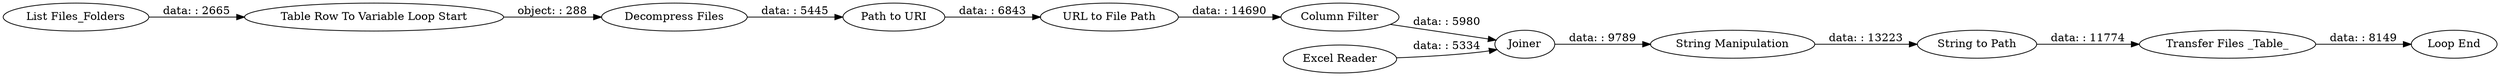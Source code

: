 digraph {
	"-7263983915556746686_13" [label="Loop End"]
	"-7263983915556746686_11" [label="List Files_Folders"]
	"-7263983915556746686_4" [label="Transfer Files _Table_"]
	"-7263983915556746686_9" [label="String Manipulation"]
	"-7263983915556746686_12" [label="Table Row To Variable Loop Start"]
	"-7263983915556746686_6" [label="URL to File Path"]
	"-7263983915556746686_2" [label="Decompress Files"]
	"-7263983915556746686_10" [label="String to Path"]
	"-7263983915556746686_7" [label="Column Filter"]
	"-7263983915556746686_1" [label="Excel Reader"]
	"-7263983915556746686_5" [label="Path to URI"]
	"-7263983915556746686_8" [label=Joiner]
	"-7263983915556746686_5" -> "-7263983915556746686_6" [label="data: : 6843"]
	"-7263983915556746686_7" -> "-7263983915556746686_8" [label="data: : 5980"]
	"-7263983915556746686_8" -> "-7263983915556746686_9" [label="data: : 9789"]
	"-7263983915556746686_12" -> "-7263983915556746686_2" [label="object: : 288"]
	"-7263983915556746686_10" -> "-7263983915556746686_4" [label="data: : 11774"]
	"-7263983915556746686_1" -> "-7263983915556746686_8" [label="data: : 5334"]
	"-7263983915556746686_6" -> "-7263983915556746686_7" [label="data: : 14690"]
	"-7263983915556746686_9" -> "-7263983915556746686_10" [label="data: : 13223"]
	"-7263983915556746686_11" -> "-7263983915556746686_12" [label="data: : 2665"]
	"-7263983915556746686_2" -> "-7263983915556746686_5" [label="data: : 5445"]
	"-7263983915556746686_4" -> "-7263983915556746686_13" [label="data: : 8149"]
	rankdir=LR
}
